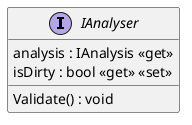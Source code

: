 @startuml
interface IAnalyser {
    analysis : IAnalysis <<get>>
    isDirty : bool <<get>> <<set>>
    Validate() : void
}
@enduml
